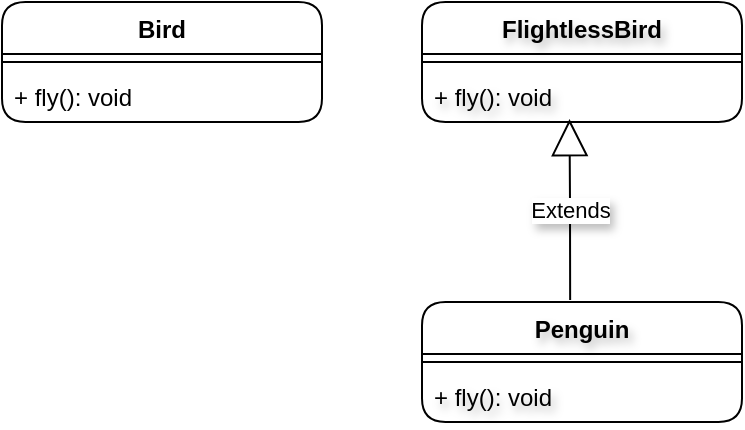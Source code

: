 <mxfile version="24.7.5">
  <diagram name="Page-1" id="qqRiz017noA31mkKmzef">
    <mxGraphModel dx="1098" dy="820" grid="1" gridSize="10" guides="1" tooltips="1" connect="1" arrows="1" fold="1" page="1" pageScale="1" pageWidth="850" pageHeight="1100" math="0" shadow="0">
      <root>
        <mxCell id="0" />
        <mxCell id="1" parent="0" />
        <mxCell id="1v8DZsEP88ufCdJ4xne--1" value="Bird" style="swimlane;fontStyle=1;align=center;verticalAlign=top;childLayout=stackLayout;horizontal=1;startSize=26;horizontalStack=0;resizeParent=1;resizeParentMax=0;resizeLast=0;collapsible=1;marginBottom=0;whiteSpace=wrap;html=1;rounded=1;" parent="1" vertex="1">
          <mxGeometry x="210" y="190" width="160" height="60" as="geometry" />
        </mxCell>
        <mxCell id="1v8DZsEP88ufCdJ4xne--3" value="" style="line;strokeWidth=1;fillColor=none;align=left;verticalAlign=middle;spacingTop=-1;spacingLeft=3;spacingRight=3;rotatable=0;labelPosition=right;points=[];portConstraint=eastwest;strokeColor=inherit;" parent="1v8DZsEP88ufCdJ4xne--1" vertex="1">
          <mxGeometry y="26" width="160" height="8" as="geometry" />
        </mxCell>
        <mxCell id="1v8DZsEP88ufCdJ4xne--4" value="+ fly(): void" style="text;strokeColor=none;fillColor=none;align=left;verticalAlign=top;spacingLeft=4;spacingRight=4;overflow=hidden;rotatable=0;points=[[0,0.5],[1,0.5]];portConstraint=eastwest;whiteSpace=wrap;html=1;" parent="1v8DZsEP88ufCdJ4xne--1" vertex="1">
          <mxGeometry y="34" width="160" height="26" as="geometry" />
        </mxCell>
        <mxCell id="1v8DZsEP88ufCdJ4xne--5" value="FlightlessBird" style="swimlane;fontStyle=1;align=center;verticalAlign=top;childLayout=stackLayout;horizontal=1;startSize=26;horizontalStack=0;resizeParent=1;resizeParentMax=0;resizeLast=0;collapsible=1;marginBottom=0;whiteSpace=wrap;html=1;textShadow=1;rounded=1;" parent="1" vertex="1">
          <mxGeometry x="420" y="190" width="160" height="60" as="geometry" />
        </mxCell>
        <mxCell id="1v8DZsEP88ufCdJ4xne--6" value="" style="line;strokeWidth=1;fillColor=none;align=left;verticalAlign=middle;spacingTop=-1;spacingLeft=3;spacingRight=3;rotatable=0;labelPosition=right;points=[];portConstraint=eastwest;strokeColor=inherit;textShadow=1;" parent="1v8DZsEP88ufCdJ4xne--5" vertex="1">
          <mxGeometry y="26" width="160" height="8" as="geometry" />
        </mxCell>
        <mxCell id="1v8DZsEP88ufCdJ4xne--7" value="+ fly(): void" style="text;strokeColor=none;fillColor=none;align=left;verticalAlign=top;spacingLeft=4;spacingRight=4;overflow=hidden;rotatable=0;points=[[0,0.5],[1,0.5]];portConstraint=eastwest;whiteSpace=wrap;html=1;textShadow=1;rounded=1;" parent="1v8DZsEP88ufCdJ4xne--5" vertex="1">
          <mxGeometry y="34" width="160" height="26" as="geometry" />
        </mxCell>
        <mxCell id="1v8DZsEP88ufCdJ4xne--8" value="Penguin" style="swimlane;fontStyle=1;align=center;verticalAlign=top;childLayout=stackLayout;horizontal=1;startSize=26;horizontalStack=0;resizeParent=1;resizeParentMax=0;resizeLast=0;collapsible=1;marginBottom=0;whiteSpace=wrap;html=1;textShadow=1;rounded=1;" parent="1" vertex="1">
          <mxGeometry x="420" y="340" width="160" height="60" as="geometry" />
        </mxCell>
        <mxCell id="1v8DZsEP88ufCdJ4xne--9" value="" style="line;strokeWidth=1;fillColor=none;align=left;verticalAlign=middle;spacingTop=-1;spacingLeft=3;spacingRight=3;rotatable=0;labelPosition=right;points=[];portConstraint=eastwest;strokeColor=inherit;textShadow=1;" parent="1v8DZsEP88ufCdJ4xne--8" vertex="1">
          <mxGeometry y="26" width="160" height="8" as="geometry" />
        </mxCell>
        <mxCell id="1v8DZsEP88ufCdJ4xne--10" value="+ fly(): void" style="text;strokeColor=none;fillColor=none;align=left;verticalAlign=top;spacingLeft=4;spacingRight=4;overflow=hidden;rotatable=0;points=[[0,0.5],[1,0.5]];portConstraint=eastwest;whiteSpace=wrap;html=1;textShadow=1;rounded=1;" parent="1v8DZsEP88ufCdJ4xne--8" vertex="1">
          <mxGeometry y="34" width="160" height="26" as="geometry" />
        </mxCell>
        <mxCell id="1v8DZsEP88ufCdJ4xne--11" value="Extends" style="endArrow=block;endSize=16;endFill=0;html=1;rounded=0;exitX=0.463;exitY=-0.017;exitDx=0;exitDy=0;exitPerimeter=0;entryX=0.461;entryY=0.944;entryDx=0;entryDy=0;entryPerimeter=0;textShadow=1;" parent="1" source="1v8DZsEP88ufCdJ4xne--8" target="1v8DZsEP88ufCdJ4xne--7" edge="1">
          <mxGeometry width="160" relative="1" as="geometry">
            <mxPoint x="500" y="270" as="sourcePoint" />
            <mxPoint x="660" y="270" as="targetPoint" />
            <Array as="points">
              <mxPoint x="494" y="290" />
            </Array>
          </mxGeometry>
        </mxCell>
      </root>
    </mxGraphModel>
  </diagram>
</mxfile>
